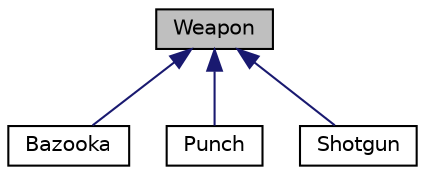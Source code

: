 digraph "Weapon"
{
  edge [fontname="Helvetica",fontsize="10",labelfontname="Helvetica",labelfontsize="10"];
  node [fontname="Helvetica",fontsize="10",shape=record];
  Node1 [label="Weapon",height=0.2,width=0.4,color="black", fillcolor="grey75", style="filled", fontcolor="black"];
  Node1 -> Node2 [dir="back",color="midnightblue",fontsize="10",style="solid",fontname="Helvetica"];
  Node2 [label="Bazooka",height=0.2,width=0.4,color="black", fillcolor="white", style="filled",URL="$classBazooka.html",tooltip="Class for bazooka type weapon. "];
  Node1 -> Node3 [dir="back",color="midnightblue",fontsize="10",style="solid",fontname="Helvetica"];
  Node3 [label="Punch",height=0.2,width=0.4,color="black", fillcolor="white", style="filled",URL="$classPunch.html",tooltip="Class for punch type weapon. "];
  Node1 -> Node4 [dir="back",color="midnightblue",fontsize="10",style="solid",fontname="Helvetica"];
  Node4 [label="Shotgun",height=0.2,width=0.4,color="black", fillcolor="white", style="filled",URL="$classShotgun.html",tooltip="Class for Shotgun type weapon. "];
}
